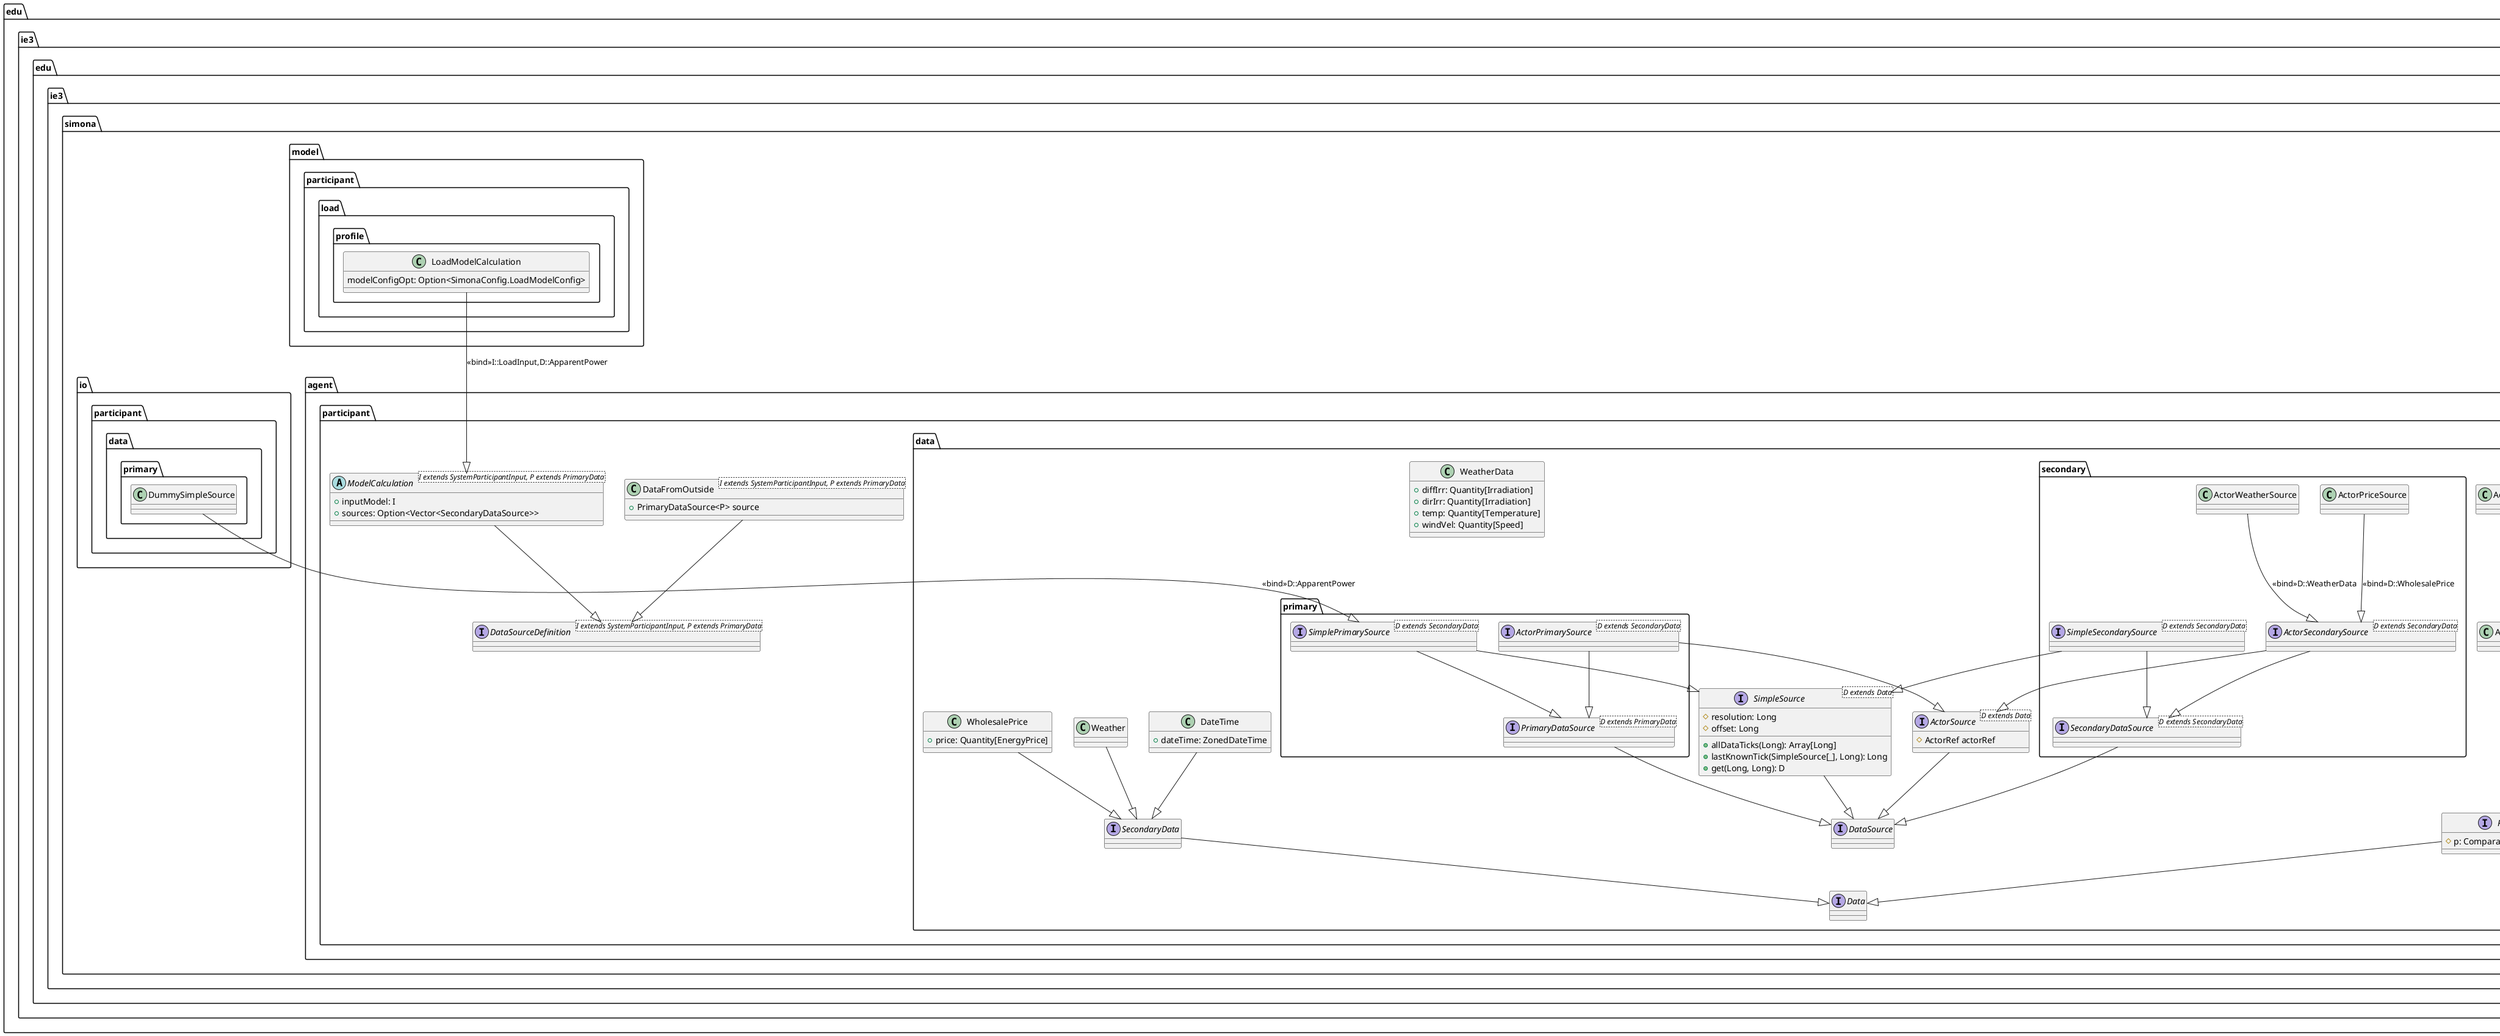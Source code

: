 @startuml

' Data structures

package edu.ie3.edu.ie3.simona {
    package agent.participant {
        package data {
            Interface Data

            Interface PrimaryData {
              # p: ComparableQuantity[Power]
            }
            PrimaryData --|> Data

            Interface Heat

            Class ActivePower
            ActivePower ..> PrimaryData

            Class ActivePowerAndHeat
            ActivePowerAndHeat --|> ActivePower
            ActivePowerAndHeat ..> Heat

            Interface PrimaryDataWithApparentPower {
              # q: ComparableQuantity[Power]
            }
            PrimaryDataWithApparentPower --|> PrimaryData

            Class ApparentPower
            ApparentPower ..> PrimaryDataWithApparentPower

            Class ApparentPowerAndHeat
            ApparentPowerAndHeat --|> ApparentPower
            ApparentPowerAndHeat ..> Heat

            Interface SecondaryData
            SecondaryData --|> Data

            Class DateTime{
              + dateTime: ZonedDateTime
            }
            DateTime --|> SecondaryData

            Class WeatherData{
              + diffIrr: Quantity[Irradiation]
              + dirIrr: Quantity[Irradiation]
              + temp: Quantity[Temperature]
              + windVel: Quantity[Speed]
            }
            Weather --|> SecondaryData

            Class WholesalePrice{
              + price: Quantity[EnergyPrice]
            }
            WholesalePrice --|> SecondaryData

            Interface DataSource
            Interface SimpleSource<D extends Data> {
              # resolution: Long
              # offset: Long
              + allDataTicks(Long): Array[Long]
              + lastKnownTick(SimpleSource[_], Long): Long
              + get(Long, Long): D
            }
            SimpleSource --|> DataSource

            Interface ActorSource<D extends Data> {
              # ActorRef actorRef
            }
            ActorSource --|> DataSource

            package primary {
                Interface PrimaryDataSource<D extends PrimaryData>
                PrimaryDataSource --|> DataSource

                Interface SimplePrimarySource<D extends SecondaryData>
                SimplePrimarySource --|> SimpleSource
                SimplePrimarySource --|> PrimaryDataSource

                Interface ActorPrimarySource<D extends SecondaryData>
                ActorPrimarySource --|> ActorSource
                ActorPrimarySource --|> PrimaryDataSource
            }

            package secondary {
                Interface SecondaryDataSource<D extends SecondaryData>
                SecondaryDataSource --|> DataSource

                Interface SimpleSecondarySource<D extends SecondaryData>
                SimpleSecondarySource --|> SimpleSource
                SimpleSecondarySource --|> SecondaryDataSource

                Interface ActorSecondarySource<D extends SecondaryData>
                ActorSecondarySource --|> ActorSource
                ActorSecondarySource --|> SecondaryDataSource

                Class ActorPriceSource
                ActorPriceSource --|> ActorSecondarySource: <<bind>>D::WholesalePrice
                Class ActorWeatherSource
                ActorWeatherSource --|> ActorSecondarySource: <<bind>>D::WeatherData
            }
        }

        Interface DataSourceDefinition<I extends SystemParticipantInput, P extends PrimaryData>

        Class DataFromOutside<I extends SystemParticipantInput, P extends PrimaryData> {
          + PrimaryDataSource<P> source
        }
        DataFromOutside --|> DataSourceDefinition

        Abstract Class ModelCalculation<I extends SystemParticipantInput, P extends PrimaryData> {
          + inputModel: I
          + sources: Option<Vector<SecondaryDataSource>>
        }
        ModelCalculation --|> DataSourceDefinition
    }

    package model.participant.load.profile {
        Class LoadModelCalculation {
            modelConfigOpt: Option<SimonaConfig.LoadModelConfig>
        }
        LoadModelCalculation --|> ModelCalculation: <<bind>>I::LoadInput,D::ApparentPower
    }

    package io.participant.data.primary {
        Class DummySimpleSource
        DummySimpleSource --|> SimplePrimarySource: <<bind>>D::ApparentPower
    }
}

@enduml